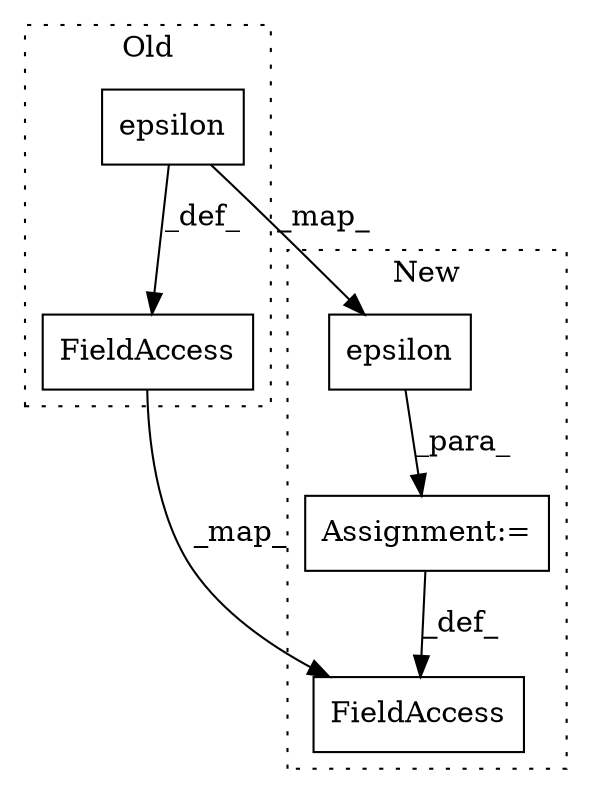 digraph G {
subgraph cluster0 {
1 [label="epsilon" a="32" s="11460" l="9" shape="box"];
3 [label="FieldAccess" a="22" s="11499" l="12" shape="box"];
label = "Old";
style="dotted";
}
subgraph cluster1 {
2 [label="epsilon" a="32" s="17793" l="9" shape="box"];
4 [label="FieldAccess" a="22" s="17751" l="12" shape="box"];
5 [label="Assignment:=" a="7" s="17763" l="1" shape="box"];
label = "New";
style="dotted";
}
1 -> 3 [label="_def_"];
1 -> 2 [label="_map_"];
2 -> 5 [label="_para_"];
3 -> 4 [label="_map_"];
5 -> 4 [label="_def_"];
}